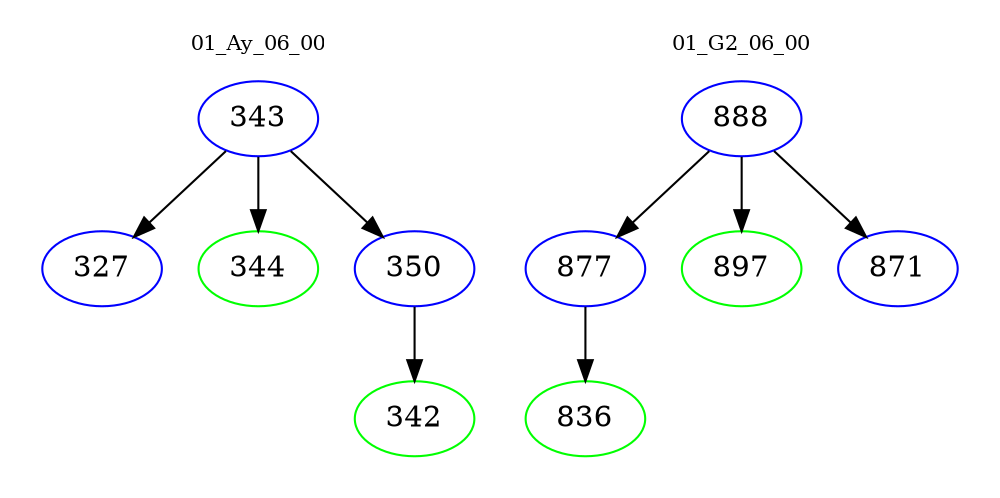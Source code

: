 digraph{
subgraph cluster_0 {
color = white
label = "01_Ay_06_00";
fontsize=10;
T0_343 [label="343", color="blue"]
T0_343 -> T0_327 [color="black"]
T0_327 [label="327", color="blue"]
T0_343 -> T0_344 [color="black"]
T0_344 [label="344", color="green"]
T0_343 -> T0_350 [color="black"]
T0_350 [label="350", color="blue"]
T0_350 -> T0_342 [color="black"]
T0_342 [label="342", color="green"]
}
subgraph cluster_1 {
color = white
label = "01_G2_06_00";
fontsize=10;
T1_888 [label="888", color="blue"]
T1_888 -> T1_877 [color="black"]
T1_877 [label="877", color="blue"]
T1_877 -> T1_836 [color="black"]
T1_836 [label="836", color="green"]
T1_888 -> T1_897 [color="black"]
T1_897 [label="897", color="green"]
T1_888 -> T1_871 [color="black"]
T1_871 [label="871", color="blue"]
}
}
